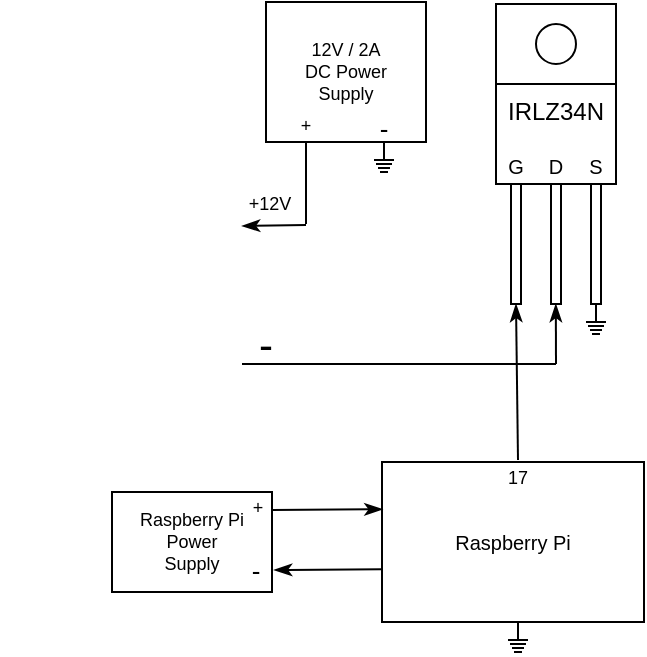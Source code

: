 <mxfile version="14.1.2" type="device"><diagram id="SCGyZhPYORBEStFUmvWJ" name="Page-1"><mxGraphModel dx="798" dy="417" grid="0" gridSize="1" guides="1" tooltips="1" connect="1" arrows="1" fold="1" page="1" pageScale="1" pageWidth="850" pageHeight="1100" math="0" shadow="0"><root><mxCell id="0"/><mxCell id="1" parent="0"/><mxCell id="EKjF1IvfTHny3bb6TZEz-11" value="" style="group" vertex="1" connectable="0" parent="1"><mxGeometry x="471" y="91" width="60" height="150" as="geometry"/></mxCell><mxCell id="EKjF1IvfTHny3bb6TZEz-1" value="" style="rounded=0;whiteSpace=wrap;html=1;" vertex="1" parent="EKjF1IvfTHny3bb6TZEz-11"><mxGeometry width="60" height="40" as="geometry"/></mxCell><mxCell id="EKjF1IvfTHny3bb6TZEz-2" value="" style="ellipse;whiteSpace=wrap;html=1;aspect=fixed;" vertex="1" parent="EKjF1IvfTHny3bb6TZEz-11"><mxGeometry x="20" y="10" width="20" height="20" as="geometry"/></mxCell><mxCell id="EKjF1IvfTHny3bb6TZEz-4" value="" style="rounded=0;whiteSpace=wrap;html=1;" vertex="1" parent="EKjF1IvfTHny3bb6TZEz-11"><mxGeometry x="7.5" y="90" width="5" height="60" as="geometry"/></mxCell><mxCell id="EKjF1IvfTHny3bb6TZEz-5" value="" style="rounded=0;whiteSpace=wrap;html=1;" vertex="1" parent="EKjF1IvfTHny3bb6TZEz-11"><mxGeometry x="27.5" y="90" width="5" height="60" as="geometry"/></mxCell><mxCell id="EKjF1IvfTHny3bb6TZEz-6" value="" style="rounded=0;whiteSpace=wrap;html=1;" vertex="1" parent="EKjF1IvfTHny3bb6TZEz-11"><mxGeometry x="47.5" y="90" width="5" height="60" as="geometry"/></mxCell><mxCell id="EKjF1IvfTHny3bb6TZEz-7" value="IRLZ34N" style="rounded=0;whiteSpace=wrap;html=1;verticalAlign=top;" vertex="1" parent="EKjF1IvfTHny3bb6TZEz-11"><mxGeometry y="40" width="60" height="50" as="geometry"/></mxCell><mxCell id="EKjF1IvfTHny3bb6TZEz-8" value="G" style="text;html=1;strokeColor=none;fillColor=none;align=center;verticalAlign=bottom;whiteSpace=wrap;rounded=0;fontSize=10;" vertex="1" parent="EKjF1IvfTHny3bb6TZEz-11"><mxGeometry y="70" width="20" height="20" as="geometry"/></mxCell><mxCell id="EKjF1IvfTHny3bb6TZEz-9" value="D" style="text;html=1;strokeColor=none;fillColor=none;align=center;verticalAlign=bottom;whiteSpace=wrap;rounded=0;fontSize=10;" vertex="1" parent="EKjF1IvfTHny3bb6TZEz-11"><mxGeometry x="20" y="70" width="20" height="20" as="geometry"/></mxCell><mxCell id="EKjF1IvfTHny3bb6TZEz-10" value="S" style="text;html=1;strokeColor=none;fillColor=none;align=center;verticalAlign=bottom;whiteSpace=wrap;rounded=0;fontSize=10;" vertex="1" parent="EKjF1IvfTHny3bb6TZEz-11"><mxGeometry x="40" y="70" width="20" height="20" as="geometry"/></mxCell><mxCell id="EKjF1IvfTHny3bb6TZEz-33" value="Raspberry Pi" style="rounded=0;whiteSpace=wrap;html=1;fontSize=10;" vertex="1" parent="1"><mxGeometry x="414" y="320" width="131" height="80" as="geometry"/></mxCell><mxCell id="EKjF1IvfTHny3bb6TZEz-35" value="" style="endArrow=classicThin;html=1;fontSize=10;entryX=0.25;entryY=1;entryDx=0;entryDy=0;endFill=1;" edge="1" parent="1"><mxGeometry width="50" height="50" relative="1" as="geometry"><mxPoint x="482" y="319" as="sourcePoint"/><mxPoint x="481" y="241" as="targetPoint"/></mxGeometry></mxCell><mxCell id="EKjF1IvfTHny3bb6TZEz-54" value="12V / 2A&lt;br&gt;DC Power&lt;br&gt;Supply" style="rounded=0;whiteSpace=wrap;html=1;fontSize=9;align=center;fillColor=#FFFFFF;" vertex="1" parent="1"><mxGeometry x="356" y="90" width="80" height="70" as="geometry"/></mxCell><mxCell id="EKjF1IvfTHny3bb6TZEz-55" value="" style="endArrow=classicThin;html=1;strokeColor=#000000;fontSize=9;endFill=1;" edge="1" parent="1"><mxGeometry width="50" height="50" relative="1" as="geometry"><mxPoint x="376" y="201.5" as="sourcePoint"/><mxPoint x="344" y="202" as="targetPoint"/></mxGeometry></mxCell><mxCell id="EKjF1IvfTHny3bb6TZEz-56" value="" style="endArrow=none;html=1;strokeColor=#000000;fontSize=9;" edge="1" parent="1"><mxGeometry width="50" height="50" relative="1" as="geometry"><mxPoint x="376" y="201" as="sourcePoint"/><mxPoint x="376" y="160" as="targetPoint"/></mxGeometry></mxCell><mxCell id="EKjF1IvfTHny3bb6TZEz-58" value="+" style="text;html=1;strokeColor=none;fillColor=none;align=center;verticalAlign=middle;whiteSpace=wrap;rounded=0;fontSize=9;" vertex="1" parent="1"><mxGeometry x="356" y="142" width="40" height="20" as="geometry"/></mxCell><mxCell id="EKjF1IvfTHny3bb6TZEz-60" value="&lt;font style=&quot;font-size: 13px&quot;&gt;-&lt;/font&gt;" style="text;html=1;strokeColor=none;fillColor=none;align=center;verticalAlign=middle;whiteSpace=wrap;rounded=0;fontSize=9;" vertex="1" parent="1"><mxGeometry x="395" y="143" width="40" height="20" as="geometry"/></mxCell><mxCell id="EKjF1IvfTHny3bb6TZEz-66" value="" style="group" vertex="1" connectable="0" parent="1"><mxGeometry x="410" y="160" width="10" height="15" as="geometry"/></mxCell><mxCell id="EKjF1IvfTHny3bb6TZEz-61" value="" style="endArrow=none;html=1;fontSize=9;" edge="1" parent="EKjF1IvfTHny3bb6TZEz-66"><mxGeometry width="50" height="50" relative="1" as="geometry"><mxPoint x="3" y="15" as="sourcePoint"/><mxPoint x="7" y="15" as="targetPoint"/></mxGeometry></mxCell><mxCell id="EKjF1IvfTHny3bb6TZEz-62" value="" style="endArrow=none;html=1;fontSize=9;" edge="1" parent="EKjF1IvfTHny3bb6TZEz-66"><mxGeometry width="50" height="50" relative="1" as="geometry"><mxPoint x="2" y="13" as="sourcePoint"/><mxPoint x="8" y="13" as="targetPoint"/></mxGeometry></mxCell><mxCell id="EKjF1IvfTHny3bb6TZEz-63" value="" style="endArrow=none;html=1;fontSize=9;" edge="1" parent="EKjF1IvfTHny3bb6TZEz-66"><mxGeometry width="50" height="50" relative="1" as="geometry"><mxPoint x="1" y="11" as="sourcePoint"/><mxPoint x="9" y="11" as="targetPoint"/></mxGeometry></mxCell><mxCell id="EKjF1IvfTHny3bb6TZEz-64" value="" style="endArrow=none;html=1;fontSize=9;" edge="1" parent="EKjF1IvfTHny3bb6TZEz-66"><mxGeometry width="50" height="50" relative="1" as="geometry"><mxPoint y="9" as="sourcePoint"/><mxPoint x="10" y="9" as="targetPoint"/></mxGeometry></mxCell><mxCell id="EKjF1IvfTHny3bb6TZEz-65" value="" style="endArrow=none;html=1;strokeColor=#000000;fontSize=9;" edge="1" parent="EKjF1IvfTHny3bb6TZEz-66"><mxGeometry width="50" height="50" relative="1" as="geometry"><mxPoint x="5" y="9" as="sourcePoint"/><mxPoint x="5" as="targetPoint"/></mxGeometry></mxCell><mxCell id="EKjF1IvfTHny3bb6TZEz-73" value="" style="group" vertex="1" connectable="0" parent="1"><mxGeometry x="516" y="241" width="10" height="15" as="geometry"/></mxCell><mxCell id="EKjF1IvfTHny3bb6TZEz-74" value="" style="endArrow=none;html=1;fontSize=9;" edge="1" parent="EKjF1IvfTHny3bb6TZEz-73"><mxGeometry width="50" height="50" relative="1" as="geometry"><mxPoint x="3" y="15" as="sourcePoint"/><mxPoint x="7" y="15" as="targetPoint"/></mxGeometry></mxCell><mxCell id="EKjF1IvfTHny3bb6TZEz-75" value="" style="endArrow=none;html=1;fontSize=9;" edge="1" parent="EKjF1IvfTHny3bb6TZEz-73"><mxGeometry width="50" height="50" relative="1" as="geometry"><mxPoint x="2" y="13" as="sourcePoint"/><mxPoint x="8" y="13" as="targetPoint"/></mxGeometry></mxCell><mxCell id="EKjF1IvfTHny3bb6TZEz-76" value="" style="endArrow=none;html=1;fontSize=9;" edge="1" parent="EKjF1IvfTHny3bb6TZEz-73"><mxGeometry width="50" height="50" relative="1" as="geometry"><mxPoint x="1" y="11" as="sourcePoint"/><mxPoint x="9" y="11" as="targetPoint"/></mxGeometry></mxCell><mxCell id="EKjF1IvfTHny3bb6TZEz-77" value="" style="endArrow=none;html=1;fontSize=9;" edge="1" parent="EKjF1IvfTHny3bb6TZEz-73"><mxGeometry width="50" height="50" relative="1" as="geometry"><mxPoint y="9" as="sourcePoint"/><mxPoint x="10" y="9" as="targetPoint"/></mxGeometry></mxCell><mxCell id="EKjF1IvfTHny3bb6TZEz-78" value="" style="endArrow=none;html=1;strokeColor=#000000;fontSize=9;" edge="1" parent="EKjF1IvfTHny3bb6TZEz-73"><mxGeometry width="50" height="50" relative="1" as="geometry"><mxPoint x="5" y="9" as="sourcePoint"/><mxPoint x="5" as="targetPoint"/></mxGeometry></mxCell><mxCell id="EKjF1IvfTHny3bb6TZEz-86" value="" style="endArrow=classicThin;html=1;fontSize=9;entryX=0.5;entryY=1;entryDx=0;entryDy=0;endFill=1;" edge="1" parent="1"><mxGeometry width="50" height="50" relative="1" as="geometry"><mxPoint x="501" y="271" as="sourcePoint"/><mxPoint x="500.92" y="241" as="targetPoint"/></mxGeometry></mxCell><mxCell id="EKjF1IvfTHny3bb6TZEz-90" value="Raspberry Pi&lt;br&gt;Power &lt;br&gt;Supply" style="rounded=0;whiteSpace=wrap;html=1;fontSize=9;align=center;fillColor=#FFFFFF;" vertex="1" parent="1"><mxGeometry x="279" y="335" width="80" height="50" as="geometry"/></mxCell><mxCell id="EKjF1IvfTHny3bb6TZEz-91" value="+" style="text;html=1;strokeColor=none;fillColor=none;align=center;verticalAlign=middle;whiteSpace=wrap;rounded=0;fontSize=9;" vertex="1" parent="1"><mxGeometry x="345" y="333" width="14" height="20" as="geometry"/></mxCell><mxCell id="EKjF1IvfTHny3bb6TZEz-92" value="&lt;font style=&quot;font-size: 13px&quot;&gt;-&lt;/font&gt;" style="text;html=1;strokeColor=none;fillColor=none;align=center;verticalAlign=middle;whiteSpace=wrap;rounded=0;fontSize=9;" vertex="1" parent="1"><mxGeometry x="345" y="364" width="12" height="20" as="geometry"/></mxCell><mxCell id="EKjF1IvfTHny3bb6TZEz-93" value="" style="group" vertex="1" connectable="0" parent="1"><mxGeometry x="477" y="400" width="10" height="15" as="geometry"/></mxCell><mxCell id="EKjF1IvfTHny3bb6TZEz-94" value="" style="endArrow=none;html=1;fontSize=9;" edge="1" parent="EKjF1IvfTHny3bb6TZEz-93"><mxGeometry width="50" height="50" relative="1" as="geometry"><mxPoint x="3" y="15" as="sourcePoint"/><mxPoint x="7" y="15" as="targetPoint"/></mxGeometry></mxCell><mxCell id="EKjF1IvfTHny3bb6TZEz-95" value="" style="endArrow=none;html=1;fontSize=9;" edge="1" parent="EKjF1IvfTHny3bb6TZEz-93"><mxGeometry width="50" height="50" relative="1" as="geometry"><mxPoint x="2" y="13" as="sourcePoint"/><mxPoint x="8" y="13" as="targetPoint"/></mxGeometry></mxCell><mxCell id="EKjF1IvfTHny3bb6TZEz-96" value="" style="endArrow=none;html=1;fontSize=9;" edge="1" parent="EKjF1IvfTHny3bb6TZEz-93"><mxGeometry width="50" height="50" relative="1" as="geometry"><mxPoint x="1" y="11" as="sourcePoint"/><mxPoint x="9" y="11" as="targetPoint"/></mxGeometry></mxCell><mxCell id="EKjF1IvfTHny3bb6TZEz-97" value="" style="endArrow=none;html=1;fontSize=9;" edge="1" parent="EKjF1IvfTHny3bb6TZEz-93"><mxGeometry width="50" height="50" relative="1" as="geometry"><mxPoint y="9" as="sourcePoint"/><mxPoint x="10" y="9" as="targetPoint"/></mxGeometry></mxCell><mxCell id="EKjF1IvfTHny3bb6TZEz-98" value="" style="endArrow=none;html=1;strokeColor=#000000;fontSize=9;" edge="1" parent="EKjF1IvfTHny3bb6TZEz-93"><mxGeometry width="50" height="50" relative="1" as="geometry"><mxPoint x="5" y="9" as="sourcePoint"/><mxPoint x="5" as="targetPoint"/></mxGeometry></mxCell><mxCell id="EKjF1IvfTHny3bb6TZEz-100" value="" style="endArrow=classicThin;html=1;strokeColor=#000000;fontSize=9;endFill=1;entryX=0.001;entryY=0.283;entryDx=0;entryDy=0;entryPerimeter=0;" edge="1" parent="1"><mxGeometry width="50" height="50" relative="1" as="geometry"><mxPoint x="359" y="343.96" as="sourcePoint"/><mxPoint x="414.273" y="343.64" as="targetPoint"/></mxGeometry></mxCell><mxCell id="EKjF1IvfTHny3bb6TZEz-101" value="" style="endArrow=classicThin;html=1;strokeColor=#000000;fontSize=9;endFill=1;exitX=-0.001;exitY=0.671;exitDx=0;exitDy=0;exitPerimeter=0;" edge="1" parent="1" source="EKjF1IvfTHny3bb6TZEz-33"><mxGeometry width="50" height="50" relative="1" as="geometry"><mxPoint x="401" y="367" as="sourcePoint"/><mxPoint x="360" y="374" as="targetPoint"/></mxGeometry></mxCell><mxCell id="EKjF1IvfTHny3bb6TZEz-105" value="17" style="text;html=1;strokeColor=none;fillColor=none;align=center;verticalAlign=middle;whiteSpace=wrap;rounded=0;fontSize=9;" vertex="1" parent="1"><mxGeometry x="473" y="322" width="18" height="11" as="geometry"/></mxCell><mxCell id="EKjF1IvfTHny3bb6TZEz-122" value="" style="shape=image;html=1;verticalAlign=top;verticalLabelPosition=bottom;labelBackgroundColor=#ffffff;imageAspect=0;aspect=fixed;image=https://cdn3.iconfinder.com/data/icons/computers-and-hardware-2/32/Computers_and_Hardware_fan_component-128.png;fillColor=#000000;fontSize=9;align=left;" vertex="1" parent="1"><mxGeometry x="223" y="171" width="128" height="128" as="geometry"/></mxCell><mxCell id="EKjF1IvfTHny3bb6TZEz-123" value="" style="endArrow=none;html=1;fontSize=9;" edge="1" parent="1"><mxGeometry width="50" height="50" relative="1" as="geometry"><mxPoint x="344" y="271" as="sourcePoint"/><mxPoint x="501" y="271" as="targetPoint"/></mxGeometry></mxCell><mxCell id="EKjF1IvfTHny3bb6TZEz-124" value="+12V" style="text;html=1;strokeColor=none;fillColor=none;align=center;verticalAlign=middle;whiteSpace=wrap;rounded=0;fontSize=9;fontColor=#000000;" vertex="1" parent="1"><mxGeometry x="338" y="181" width="40" height="20" as="geometry"/></mxCell><mxCell id="EKjF1IvfTHny3bb6TZEz-125" value="-" style="text;html=1;strokeColor=none;fillColor=none;align=center;verticalAlign=middle;whiteSpace=wrap;rounded=0;fontSize=21;fontColor=#000000;" vertex="1" parent="1"><mxGeometry x="336" y="251" width="40" height="20" as="geometry"/></mxCell></root></mxGraphModel></diagram></mxfile>